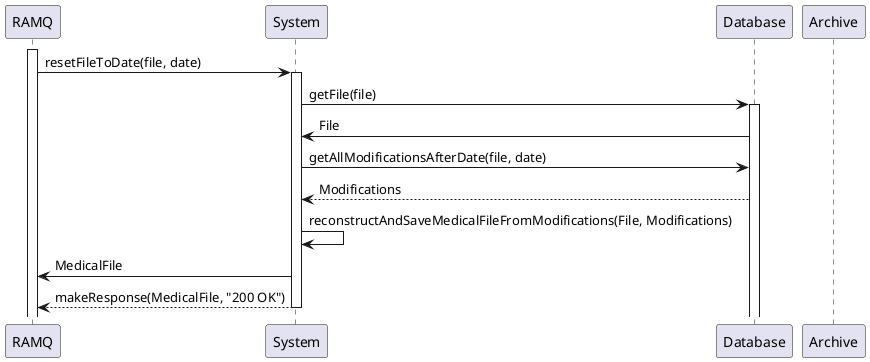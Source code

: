 @startuml

participant "RAMQ" as RAMQ
participant "System" as System
participant "Database" as Database

activate RAMQ
RAMQ -> System: resetFileToDate(file, date)
activate System
System -> Database: getFile(file)
activate Database
Database -> System: File
System -> Database: getAllModificationsAfterDate(file, date)
Database --> System: Modifications
deactivate Archive
System -> System: reconstructAndSaveMedicalFileFromModifications(File, Modifications)
System -> RAMQ: MedicalFile
System --> RAMQ: makeResponse(MedicalFile, "200 OK")

deactivate System

@enduml

